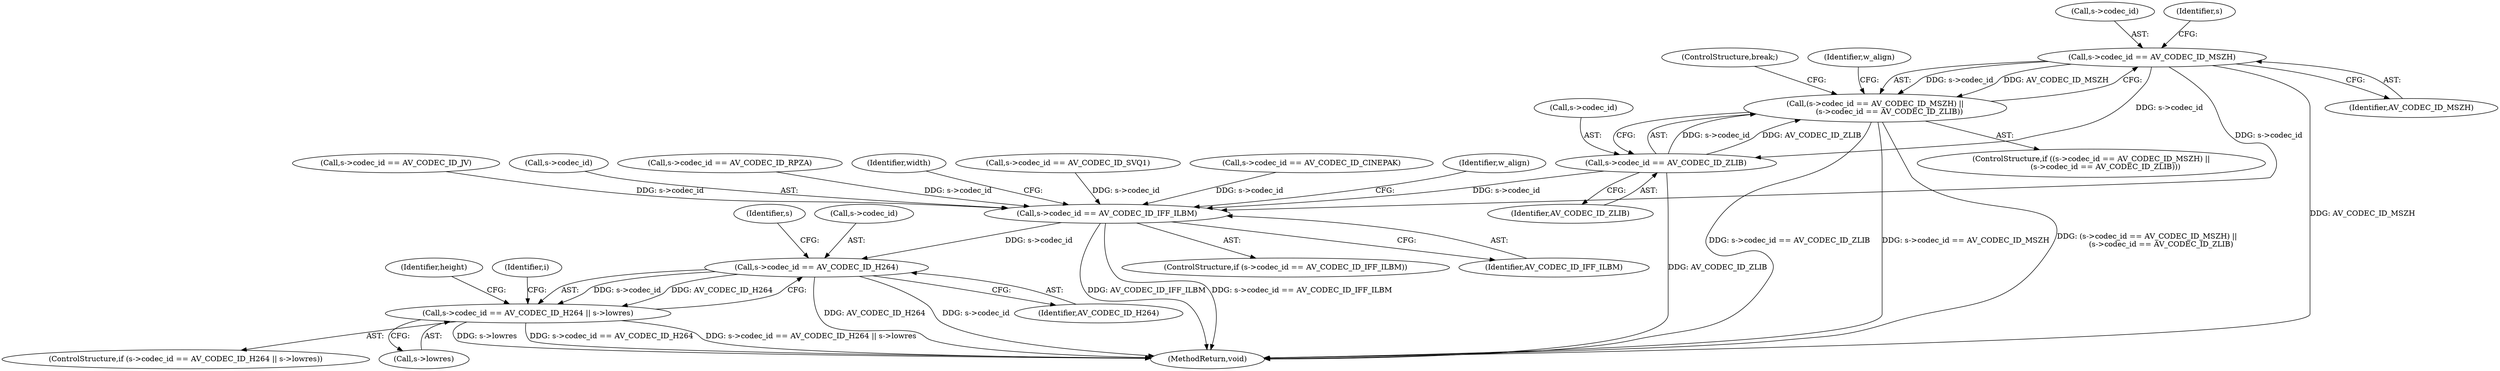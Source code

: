 digraph "0_FFmpeg_2080bc33717955a0e4268e738acf8c1eeddbf8cb@pointer" {
"1000321" [label="(Call,s->codec_id == AV_CODEC_ID_MSZH)"];
"1000320" [label="(Call,(s->codec_id == AV_CODEC_ID_MSZH) ||\n            (s->codec_id == AV_CODEC_ID_ZLIB))"];
"1000326" [label="(Call,s->codec_id == AV_CODEC_ID_ZLIB)"];
"1000357" [label="(Call,s->codec_id == AV_CODEC_ID_IFF_ILBM)"];
"1000384" [label="(Call,s->codec_id == AV_CODEC_ID_H264)"];
"1000383" [label="(Call,s->codec_id == AV_CODEC_ID_H264 || s->lowres)"];
"1000383" [label="(Call,s->codec_id == AV_CODEC_ID_H264 || s->lowres)"];
"1000322" [label="(Call,s->codec_id)"];
"1000330" [label="(Identifier,AV_CODEC_ID_ZLIB)"];
"1000418" [label="(MethodReturn,void)"];
"1000382" [label="(ControlStructure,if (s->codec_id == AV_CODEC_ID_H264 || s->lowres))"];
"1000305" [label="(Call,s->codec_id == AV_CODEC_ID_JV)"];
"1000319" [label="(ControlStructure,if ((s->codec_id == AV_CODEC_ID_MSZH) ||\n            (s->codec_id == AV_CODEC_ID_ZLIB)))"];
"1000326" [label="(Call,s->codec_id == AV_CODEC_ID_ZLIB)"];
"1000358" [label="(Call,s->codec_id)"];
"1000357" [label="(Call,s->codec_id == AV_CODEC_ID_IFF_ILBM)"];
"1000325" [label="(Identifier,AV_CODEC_ID_MSZH)"];
"1000395" [label="(Identifier,height)"];
"1000356" [label="(ControlStructure,if (s->codec_id == AV_CODEC_ID_IFF_ILBM))"];
"1000388" [label="(Identifier,AV_CODEC_ID_H264)"];
"1000390" [label="(Identifier,s)"];
"1000269" [label="(Call,s->codec_id == AV_CODEC_ID_RPZA)"];
"1000370" [label="(Identifier,width)"];
"1000321" [label="(Call,s->codec_id == AV_CODEC_ID_MSZH)"];
"1000384" [label="(Call,s->codec_id == AV_CODEC_ID_H264)"];
"1000338" [label="(ControlStructure,break;)"];
"1000406" [label="(Identifier,i)"];
"1000320" [label="(Call,(s->codec_id == AV_CODEC_ID_MSZH) ||\n            (s->codec_id == AV_CODEC_ID_ZLIB))"];
"1000361" [label="(Identifier,AV_CODEC_ID_IFF_ILBM)"];
"1000254" [label="(Call,s->codec_id == AV_CODEC_ID_SVQ1)"];
"1000328" [label="(Identifier,s)"];
"1000341" [label="(Call,s->codec_id == AV_CODEC_ID_CINEPAK)"];
"1000385" [label="(Call,s->codec_id)"];
"1000327" [label="(Call,s->codec_id)"];
"1000389" [label="(Call,s->lowres)"];
"1000333" [label="(Identifier,w_align)"];
"1000364" [label="(Identifier,w_align)"];
"1000321" -> "1000320"  [label="AST: "];
"1000321" -> "1000325"  [label="CFG: "];
"1000322" -> "1000321"  [label="AST: "];
"1000325" -> "1000321"  [label="AST: "];
"1000328" -> "1000321"  [label="CFG: "];
"1000320" -> "1000321"  [label="CFG: "];
"1000321" -> "1000418"  [label="DDG: AV_CODEC_ID_MSZH"];
"1000321" -> "1000320"  [label="DDG: s->codec_id"];
"1000321" -> "1000320"  [label="DDG: AV_CODEC_ID_MSZH"];
"1000321" -> "1000326"  [label="DDG: s->codec_id"];
"1000321" -> "1000357"  [label="DDG: s->codec_id"];
"1000320" -> "1000319"  [label="AST: "];
"1000320" -> "1000326"  [label="CFG: "];
"1000326" -> "1000320"  [label="AST: "];
"1000333" -> "1000320"  [label="CFG: "];
"1000338" -> "1000320"  [label="CFG: "];
"1000320" -> "1000418"  [label="DDG: s->codec_id == AV_CODEC_ID_ZLIB"];
"1000320" -> "1000418"  [label="DDG: s->codec_id == AV_CODEC_ID_MSZH"];
"1000320" -> "1000418"  [label="DDG: (s->codec_id == AV_CODEC_ID_MSZH) ||\n            (s->codec_id == AV_CODEC_ID_ZLIB)"];
"1000326" -> "1000320"  [label="DDG: s->codec_id"];
"1000326" -> "1000320"  [label="DDG: AV_CODEC_ID_ZLIB"];
"1000326" -> "1000330"  [label="CFG: "];
"1000327" -> "1000326"  [label="AST: "];
"1000330" -> "1000326"  [label="AST: "];
"1000326" -> "1000418"  [label="DDG: AV_CODEC_ID_ZLIB"];
"1000326" -> "1000357"  [label="DDG: s->codec_id"];
"1000357" -> "1000356"  [label="AST: "];
"1000357" -> "1000361"  [label="CFG: "];
"1000358" -> "1000357"  [label="AST: "];
"1000361" -> "1000357"  [label="AST: "];
"1000364" -> "1000357"  [label="CFG: "];
"1000370" -> "1000357"  [label="CFG: "];
"1000357" -> "1000418"  [label="DDG: AV_CODEC_ID_IFF_ILBM"];
"1000357" -> "1000418"  [label="DDG: s->codec_id == AV_CODEC_ID_IFF_ILBM"];
"1000254" -> "1000357"  [label="DDG: s->codec_id"];
"1000305" -> "1000357"  [label="DDG: s->codec_id"];
"1000341" -> "1000357"  [label="DDG: s->codec_id"];
"1000269" -> "1000357"  [label="DDG: s->codec_id"];
"1000357" -> "1000384"  [label="DDG: s->codec_id"];
"1000384" -> "1000383"  [label="AST: "];
"1000384" -> "1000388"  [label="CFG: "];
"1000385" -> "1000384"  [label="AST: "];
"1000388" -> "1000384"  [label="AST: "];
"1000390" -> "1000384"  [label="CFG: "];
"1000383" -> "1000384"  [label="CFG: "];
"1000384" -> "1000418"  [label="DDG: AV_CODEC_ID_H264"];
"1000384" -> "1000418"  [label="DDG: s->codec_id"];
"1000384" -> "1000383"  [label="DDG: s->codec_id"];
"1000384" -> "1000383"  [label="DDG: AV_CODEC_ID_H264"];
"1000383" -> "1000382"  [label="AST: "];
"1000383" -> "1000389"  [label="CFG: "];
"1000389" -> "1000383"  [label="AST: "];
"1000395" -> "1000383"  [label="CFG: "];
"1000406" -> "1000383"  [label="CFG: "];
"1000383" -> "1000418"  [label="DDG: s->lowres"];
"1000383" -> "1000418"  [label="DDG: s->codec_id == AV_CODEC_ID_H264"];
"1000383" -> "1000418"  [label="DDG: s->codec_id == AV_CODEC_ID_H264 || s->lowres"];
}
